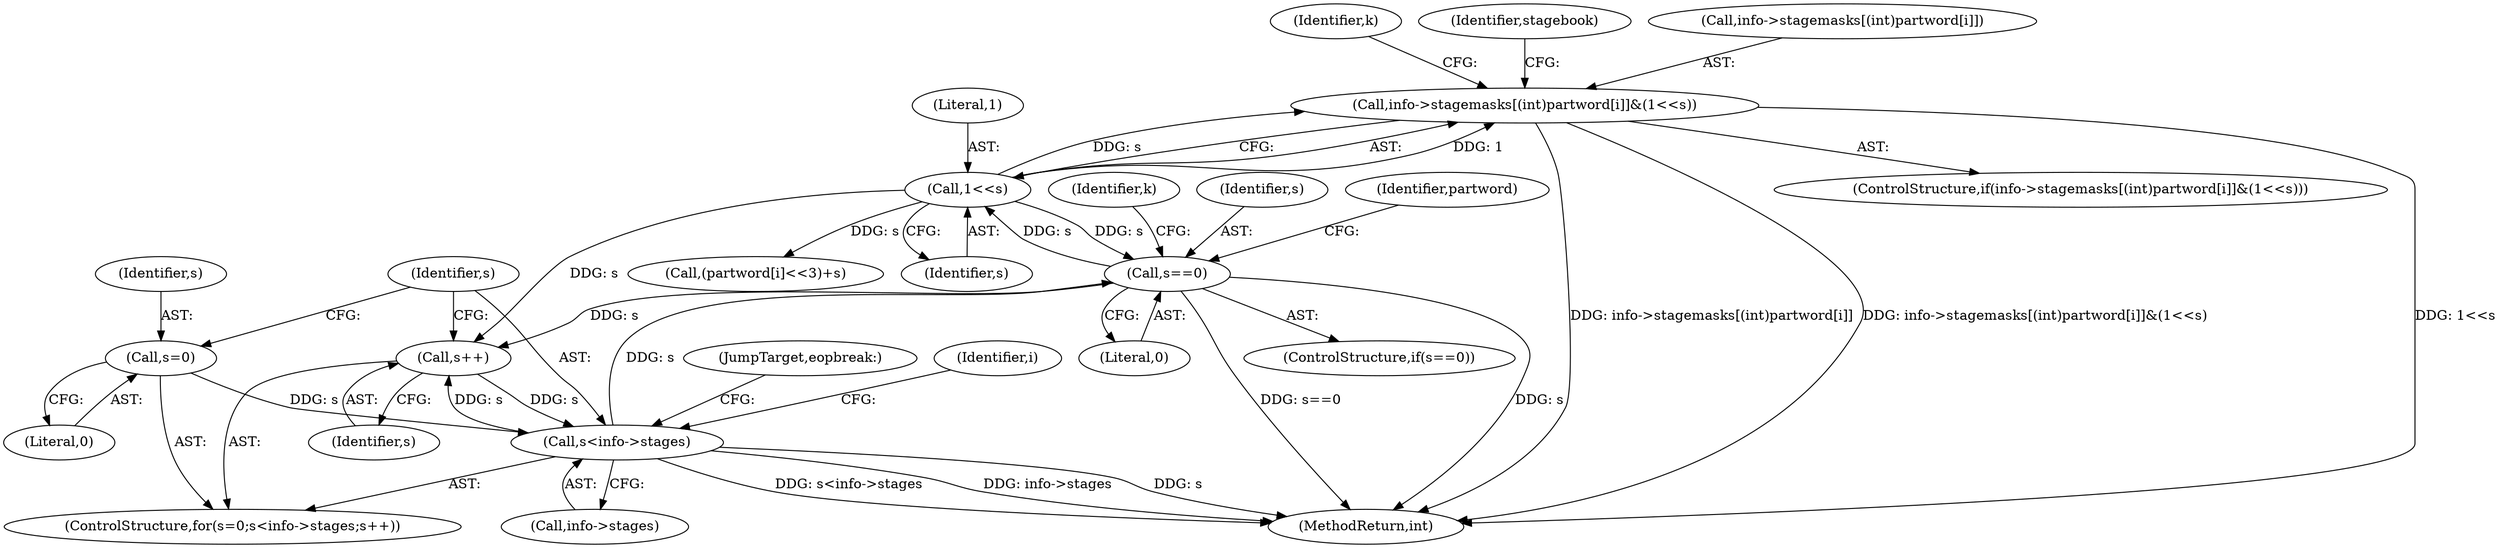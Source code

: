 digraph "0_Android_659030a2e80c38fb8da0a4eb68695349eec6778b@array" {
"1000808" [label="(Call,info->stagemasks[(int)partword[i]]&(1<<s))"];
"1000818" [label="(Call,1<<s)"];
"1000699" [label="(Call,s==0)"];
"1000682" [label="(Call,s<info->stages)"];
"1000679" [label="(Call,s=0)"];
"1000687" [label="(Call,s++)"];
"1000683" [label="(Identifier,s)"];
"1000819" [label="(Literal,1)"];
"1000804" [label="(Identifier,k)"];
"1000700" [label="(Identifier,s)"];
"1000681" [label="(Literal,0)"];
"1000701" [label="(Literal,0)"];
"1000698" [label="(ControlStructure,if(s==0))"];
"1000688" [label="(Identifier,s)"];
"1000833" [label="(Call,(partword[i]<<3)+s)"];
"1000824" [label="(Identifier,stagebook)"];
"1000820" [label="(Identifier,s)"];
"1000861" [label="(JumpTarget,eopbreak:)"];
"1000678" [label="(ControlStructure,for(s=0;s<info->stages;s++))"];
"1000706" [label="(Identifier,partword)"];
"1000699" [label="(Call,s==0)"];
"1000809" [label="(Call,info->stagemasks[(int)partword[i]])"];
"1000864" [label="(MethodReturn,int)"];
"1000692" [label="(Identifier,i)"];
"1000679" [label="(Call,s=0)"];
"1000808" [label="(Call,info->stagemasks[(int)partword[i]]&(1<<s))"];
"1000818" [label="(Call,1<<s)"];
"1000682" [label="(Call,s<info->stages)"];
"1000807" [label="(ControlStructure,if(info->stagemasks[(int)partword[i]]&(1<<s)))"];
"1000684" [label="(Call,info->stages)"];
"1000793" [label="(Identifier,k)"];
"1000680" [label="(Identifier,s)"];
"1000687" [label="(Call,s++)"];
"1000808" -> "1000807"  [label="AST: "];
"1000808" -> "1000818"  [label="CFG: "];
"1000809" -> "1000808"  [label="AST: "];
"1000818" -> "1000808"  [label="AST: "];
"1000824" -> "1000808"  [label="CFG: "];
"1000804" -> "1000808"  [label="CFG: "];
"1000808" -> "1000864"  [label="DDG: info->stagemasks[(int)partword[i]]&(1<<s)"];
"1000808" -> "1000864"  [label="DDG: 1<<s"];
"1000808" -> "1000864"  [label="DDG: info->stagemasks[(int)partword[i]]"];
"1000818" -> "1000808"  [label="DDG: 1"];
"1000818" -> "1000808"  [label="DDG: s"];
"1000818" -> "1000820"  [label="CFG: "];
"1000819" -> "1000818"  [label="AST: "];
"1000820" -> "1000818"  [label="AST: "];
"1000818" -> "1000687"  [label="DDG: s"];
"1000818" -> "1000699"  [label="DDG: s"];
"1000699" -> "1000818"  [label="DDG: s"];
"1000818" -> "1000833"  [label="DDG: s"];
"1000699" -> "1000698"  [label="AST: "];
"1000699" -> "1000701"  [label="CFG: "];
"1000700" -> "1000699"  [label="AST: "];
"1000701" -> "1000699"  [label="AST: "];
"1000706" -> "1000699"  [label="CFG: "];
"1000793" -> "1000699"  [label="CFG: "];
"1000699" -> "1000864"  [label="DDG: s"];
"1000699" -> "1000864"  [label="DDG: s==0"];
"1000699" -> "1000687"  [label="DDG: s"];
"1000682" -> "1000699"  [label="DDG: s"];
"1000682" -> "1000678"  [label="AST: "];
"1000682" -> "1000684"  [label="CFG: "];
"1000683" -> "1000682"  [label="AST: "];
"1000684" -> "1000682"  [label="AST: "];
"1000692" -> "1000682"  [label="CFG: "];
"1000861" -> "1000682"  [label="CFG: "];
"1000682" -> "1000864"  [label="DDG: s<info->stages"];
"1000682" -> "1000864"  [label="DDG: info->stages"];
"1000682" -> "1000864"  [label="DDG: s"];
"1000679" -> "1000682"  [label="DDG: s"];
"1000687" -> "1000682"  [label="DDG: s"];
"1000682" -> "1000687"  [label="DDG: s"];
"1000679" -> "1000678"  [label="AST: "];
"1000679" -> "1000681"  [label="CFG: "];
"1000680" -> "1000679"  [label="AST: "];
"1000681" -> "1000679"  [label="AST: "];
"1000683" -> "1000679"  [label="CFG: "];
"1000687" -> "1000678"  [label="AST: "];
"1000687" -> "1000688"  [label="CFG: "];
"1000688" -> "1000687"  [label="AST: "];
"1000683" -> "1000687"  [label="CFG: "];
}
